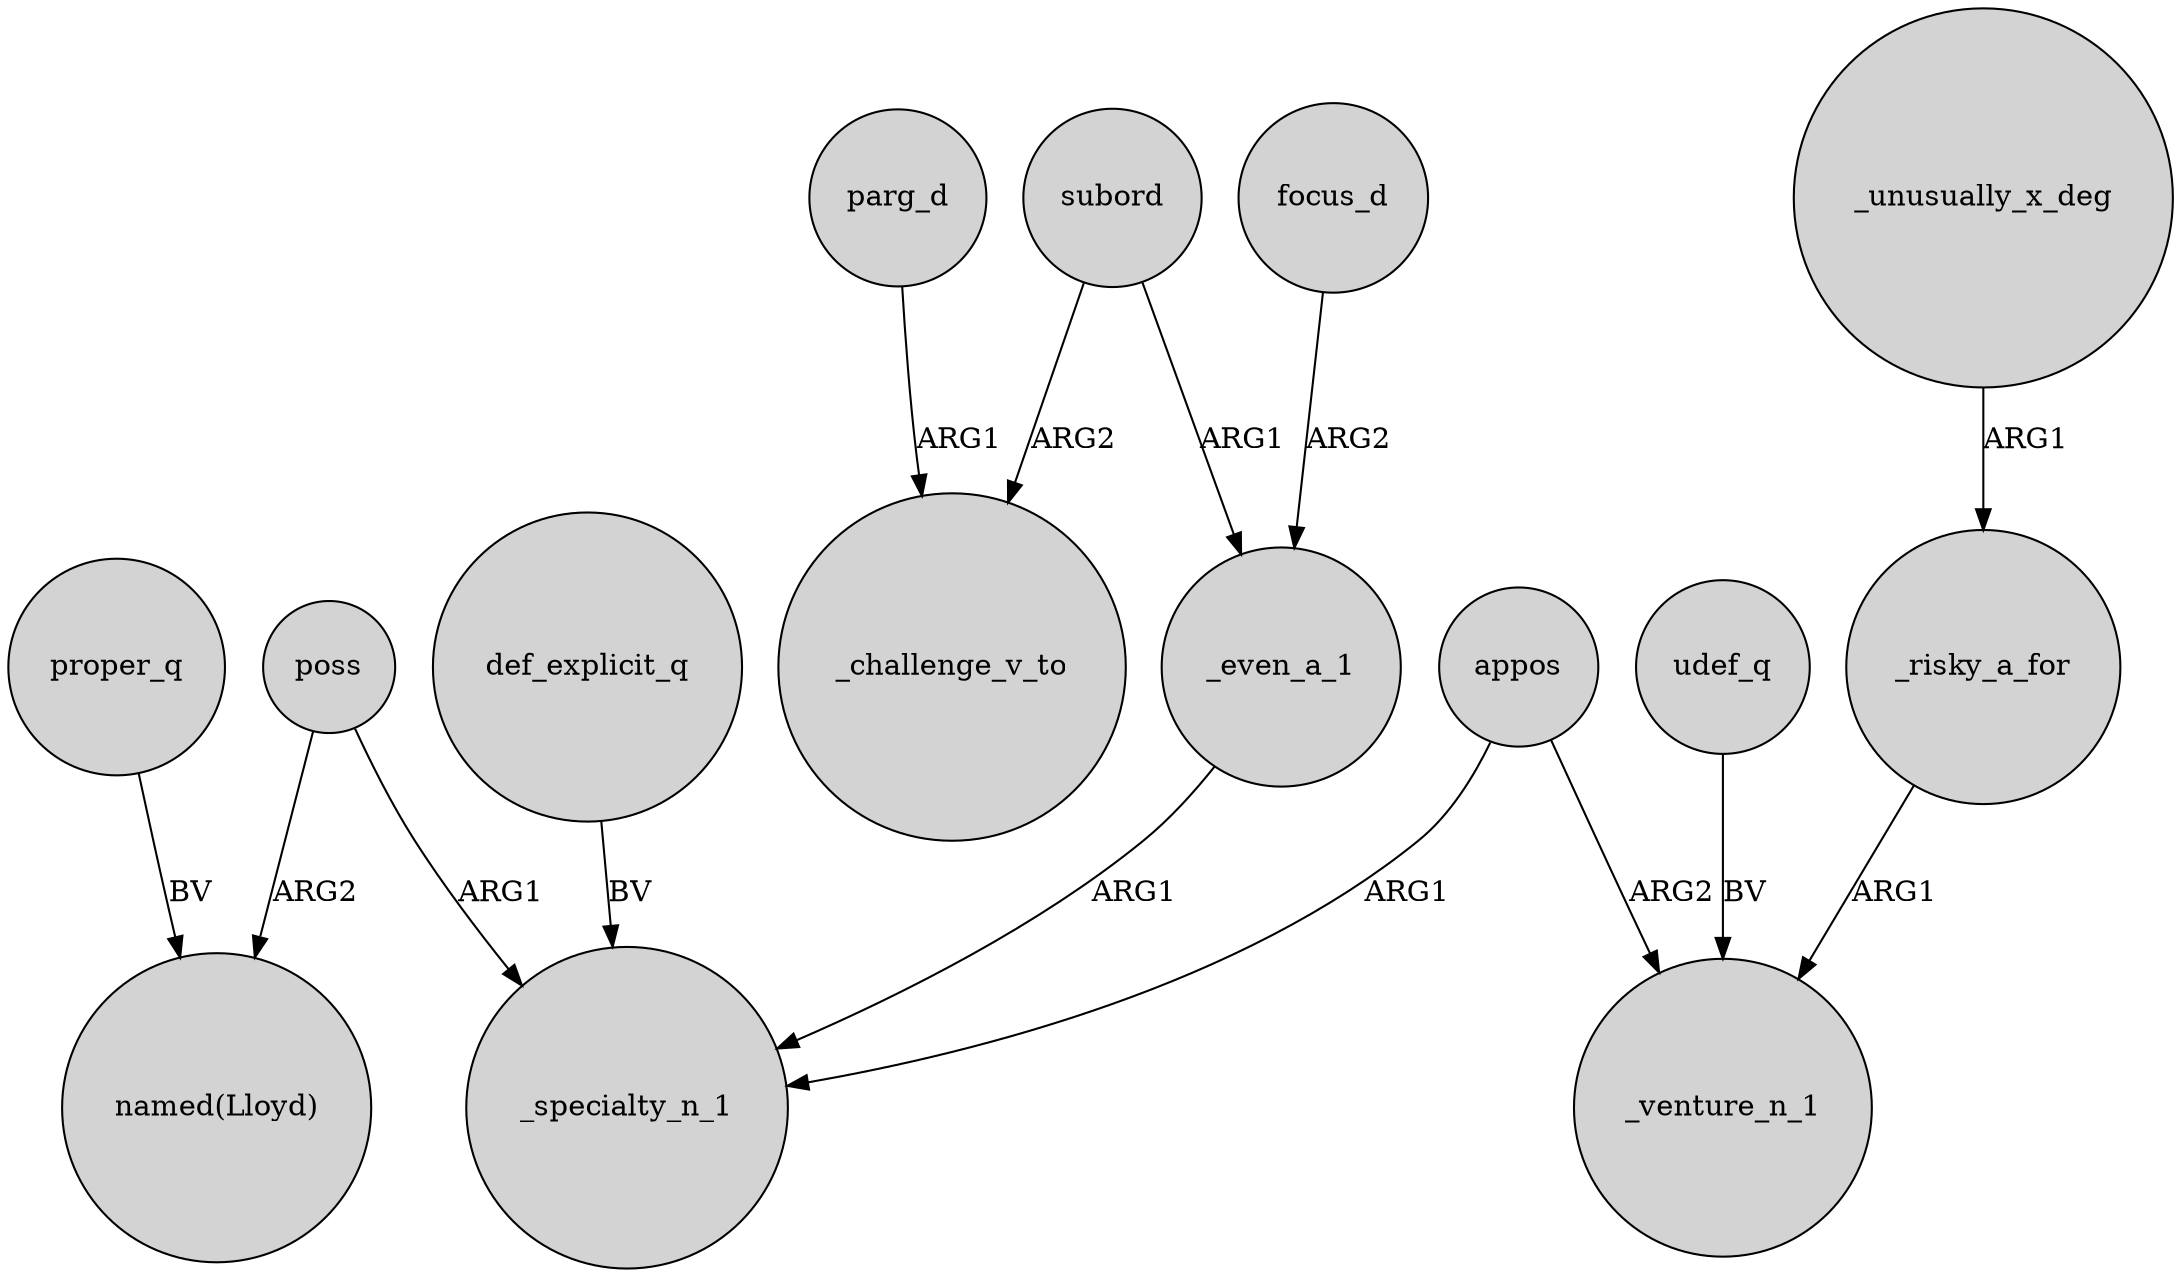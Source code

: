 digraph {
	node [shape=circle style=filled]
	proper_q -> "named(Lloyd)" [label=BV]
	poss -> "named(Lloyd)" [label=ARG2]
	_even_a_1 -> _specialty_n_1 [label=ARG1]
	appos -> _venture_n_1 [label=ARG2]
	udef_q -> _venture_n_1 [label=BV]
	focus_d -> _even_a_1 [label=ARG2]
	poss -> _specialty_n_1 [label=ARG1]
	_risky_a_for -> _venture_n_1 [label=ARG1]
	parg_d -> _challenge_v_to [label=ARG1]
	subord -> _challenge_v_to [label=ARG2]
	def_explicit_q -> _specialty_n_1 [label=BV]
	_unusually_x_deg -> _risky_a_for [label=ARG1]
	subord -> _even_a_1 [label=ARG1]
	appos -> _specialty_n_1 [label=ARG1]
}
